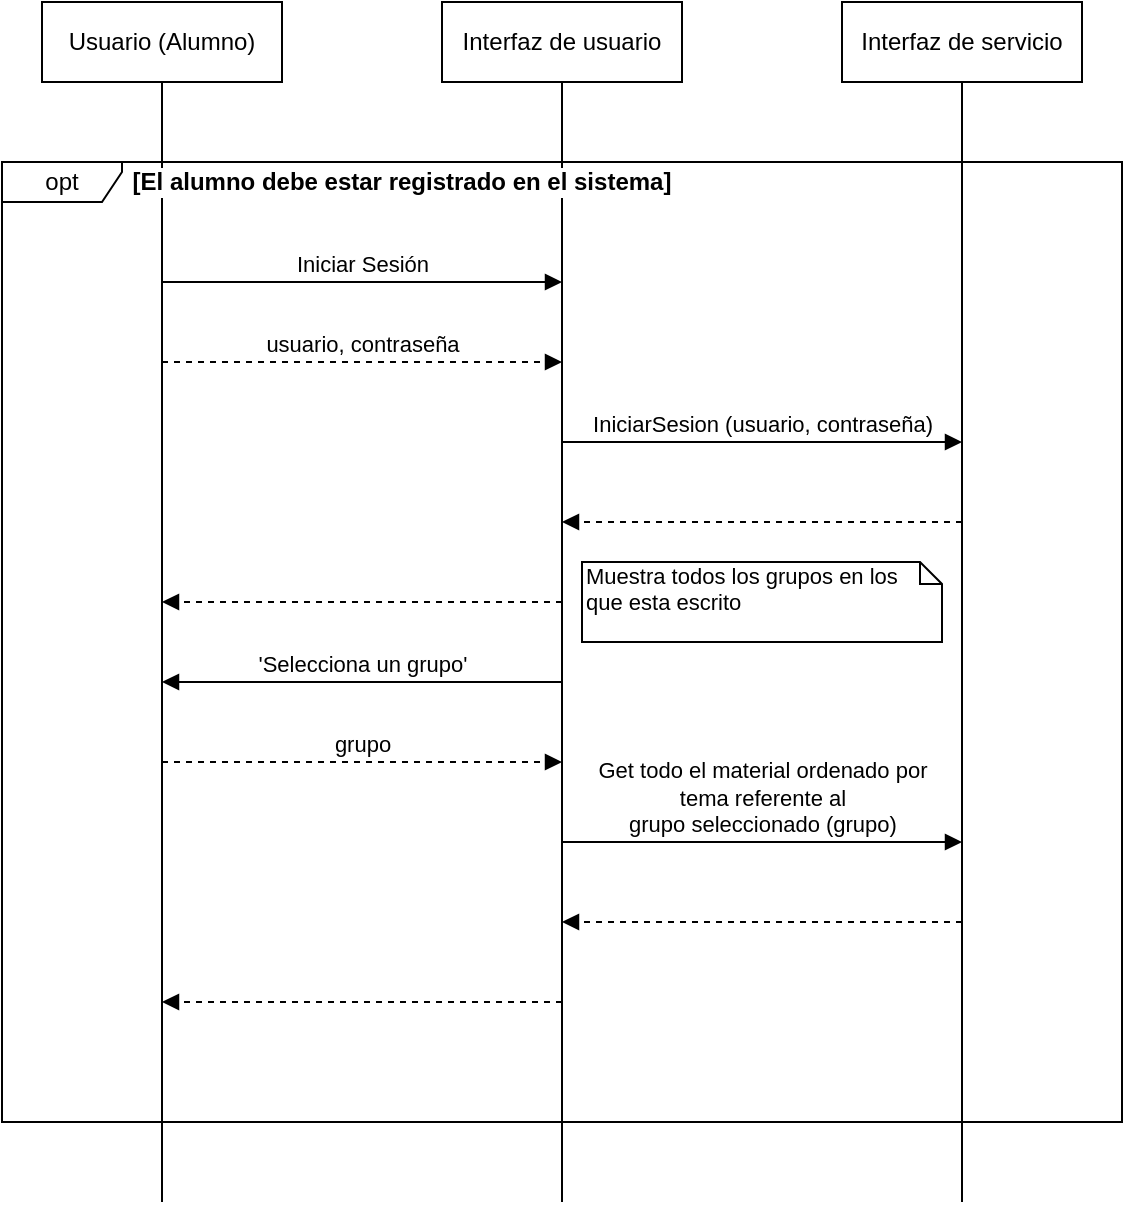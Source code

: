 <mxfile version="12.5.5" type="device"><diagram id="yuwVWADRW0WTgFPeJwuq" name="Page-1"><mxGraphModel dx="868" dy="520" grid="1" gridSize="10" guides="1" tooltips="1" connect="1" arrows="1" fold="1" page="1" pageScale="1" pageWidth="827" pageHeight="1169" math="0" shadow="0"><root><mxCell id="0"/><mxCell id="1" parent="0"/><mxCell id="PCGARSZ_EMb-3YUiUsHT-1" value="opt" style="shape=umlFrame;whiteSpace=wrap;html=1;width=60;height=20;fillColor=#ffffff;" parent="1" vertex="1"><mxGeometry x="80" y="120" width="560" height="480" as="geometry"/></mxCell><mxCell id="PCGARSZ_EMb-3YUiUsHT-3" value="Usuario (Alumno)" style="rounded=0;whiteSpace=wrap;html=1;" parent="1" vertex="1"><mxGeometry x="100" y="40" width="120" height="40" as="geometry"/></mxCell><mxCell id="PCGARSZ_EMb-3YUiUsHT-5" value="Interfaz de usuario" style="rounded=0;whiteSpace=wrap;html=1;" parent="1" vertex="1"><mxGeometry x="300" y="40" width="120" height="40" as="geometry"/></mxCell><mxCell id="PCGARSZ_EMb-3YUiUsHT-6" value="" style="endArrow=none;html=1;entryX=0.5;entryY=1;entryDx=0;entryDy=0;" parent="1" target="PCGARSZ_EMb-3YUiUsHT-3" edge="1"><mxGeometry width="50" height="50" relative="1" as="geometry"><mxPoint x="160" y="640" as="sourcePoint"/><mxPoint x="130" y="540" as="targetPoint"/></mxGeometry></mxCell><mxCell id="PCGARSZ_EMb-3YUiUsHT-7" value="Interfaz de servicio" style="rounded=0;whiteSpace=wrap;html=1;" parent="1" vertex="1"><mxGeometry x="500" y="40" width="120" height="40" as="geometry"/></mxCell><mxCell id="PCGARSZ_EMb-3YUiUsHT-8" value="" style="endArrow=none;html=1;entryX=0.5;entryY=1;entryDx=0;entryDy=0;" parent="1" target="PCGARSZ_EMb-3YUiUsHT-5" edge="1"><mxGeometry width="50" height="50" relative="1" as="geometry"><mxPoint x="360" y="640" as="sourcePoint"/><mxPoint x="170" y="90" as="targetPoint"/></mxGeometry></mxCell><mxCell id="PCGARSZ_EMb-3YUiUsHT-9" value="" style="endArrow=none;html=1;entryX=0.5;entryY=1;entryDx=0;entryDy=0;" parent="1" target="PCGARSZ_EMb-3YUiUsHT-7" edge="1"><mxGeometry width="50" height="50" relative="1" as="geometry"><mxPoint x="560" y="640" as="sourcePoint"/><mxPoint x="180" y="100" as="targetPoint"/></mxGeometry></mxCell><mxCell id="PCGARSZ_EMb-3YUiUsHT-2" value="[El alumno debe estar registrado en el sistema]" style="text;html=1;strokeColor=none;fillColor=none;align=center;verticalAlign=middle;whiteSpace=wrap;rounded=0;fontStyle=1;labelBackgroundColor=#ffffff;" parent="1" vertex="1"><mxGeometry x="140" y="120" width="280" height="20" as="geometry"/></mxCell><mxCell id="PCGARSZ_EMb-3YUiUsHT-12" value="Iniciar Sesión" style="html=1;verticalAlign=bottom;endArrow=block;" parent="1" edge="1"><mxGeometry width="80" relative="1" as="geometry"><mxPoint x="160" y="180" as="sourcePoint"/><mxPoint x="360" y="180" as="targetPoint"/></mxGeometry></mxCell><mxCell id="PCGARSZ_EMb-3YUiUsHT-13" value="'Selecciona un grupo'" style="html=1;verticalAlign=bottom;endArrow=block;" parent="1" edge="1"><mxGeometry width="80" relative="1" as="geometry"><mxPoint x="360" y="380" as="sourcePoint"/><mxPoint x="160" y="380" as="targetPoint"/></mxGeometry></mxCell><mxCell id="PCGARSZ_EMb-3YUiUsHT-14" value="usuario, contraseña" style="html=1;verticalAlign=bottom;endArrow=block;dashed=1;" parent="1" edge="1"><mxGeometry width="80" relative="1" as="geometry"><mxPoint x="160" y="220" as="sourcePoint"/><mxPoint x="360" y="220" as="targetPoint"/></mxGeometry></mxCell><mxCell id="PCGARSZ_EMb-3YUiUsHT-15" value="IniciarSesion (usuario, contraseña)" style="html=1;verticalAlign=bottom;endArrow=block;" parent="1" edge="1"><mxGeometry width="80" relative="1" as="geometry"><mxPoint x="360" y="260" as="sourcePoint"/><mxPoint x="560" y="260" as="targetPoint"/></mxGeometry></mxCell><mxCell id="PCGARSZ_EMb-3YUiUsHT-16" value="" style="html=1;verticalAlign=bottom;endArrow=block;dashed=1;" parent="1" edge="1"><mxGeometry width="80" relative="1" as="geometry"><mxPoint x="560" y="300" as="sourcePoint"/><mxPoint x="360" y="300" as="targetPoint"/></mxGeometry></mxCell><mxCell id="PCGARSZ_EMb-3YUiUsHT-17" value="" style="html=1;verticalAlign=bottom;endArrow=block;dashed=1;" parent="1" edge="1"><mxGeometry width="80" relative="1" as="geometry"><mxPoint x="360" y="340" as="sourcePoint"/><mxPoint x="160" y="340" as="targetPoint"/></mxGeometry></mxCell><mxCell id="F5GGIbhXl_3I9y4K0sG0-2" value="grupo" style="html=1;verticalAlign=bottom;endArrow=block;dashed=1;" edge="1" parent="1"><mxGeometry width="80" relative="1" as="geometry"><mxPoint x="160" y="420" as="sourcePoint"/><mxPoint x="360" y="420" as="targetPoint"/></mxGeometry></mxCell><mxCell id="F5GGIbhXl_3I9y4K0sG0-6" value="Get todo el material ordenado por&lt;br&gt;tema referente al&lt;br&gt;grupo seleccionado (grupo)" style="html=1;verticalAlign=bottom;endArrow=block;" edge="1" parent="1"><mxGeometry width="80" relative="1" as="geometry"><mxPoint x="360" y="460" as="sourcePoint"/><mxPoint x="560" y="460" as="targetPoint"/></mxGeometry></mxCell><mxCell id="F5GGIbhXl_3I9y4K0sG0-7" value="" style="html=1;verticalAlign=bottom;endArrow=block;dashed=1;" edge="1" parent="1"><mxGeometry width="80" relative="1" as="geometry"><mxPoint x="560" y="500" as="sourcePoint"/><mxPoint x="360" y="500" as="targetPoint"/></mxGeometry></mxCell><mxCell id="F5GGIbhXl_3I9y4K0sG0-8" value="Muestra todos los grupos en los &lt;br&gt;que esta escrito" style="shape=note;whiteSpace=wrap;html=1;size=11;verticalAlign=top;align=left;spacingTop=-6;fontSize=11;" vertex="1" parent="1"><mxGeometry x="370" y="320" width="180" height="40" as="geometry"/></mxCell><mxCell id="F5GGIbhXl_3I9y4K0sG0-9" value="" style="html=1;verticalAlign=bottom;endArrow=block;dashed=1;" edge="1" parent="1"><mxGeometry width="80" relative="1" as="geometry"><mxPoint x="360" y="540" as="sourcePoint"/><mxPoint x="160" y="540" as="targetPoint"/></mxGeometry></mxCell></root></mxGraphModel></diagram></mxfile>